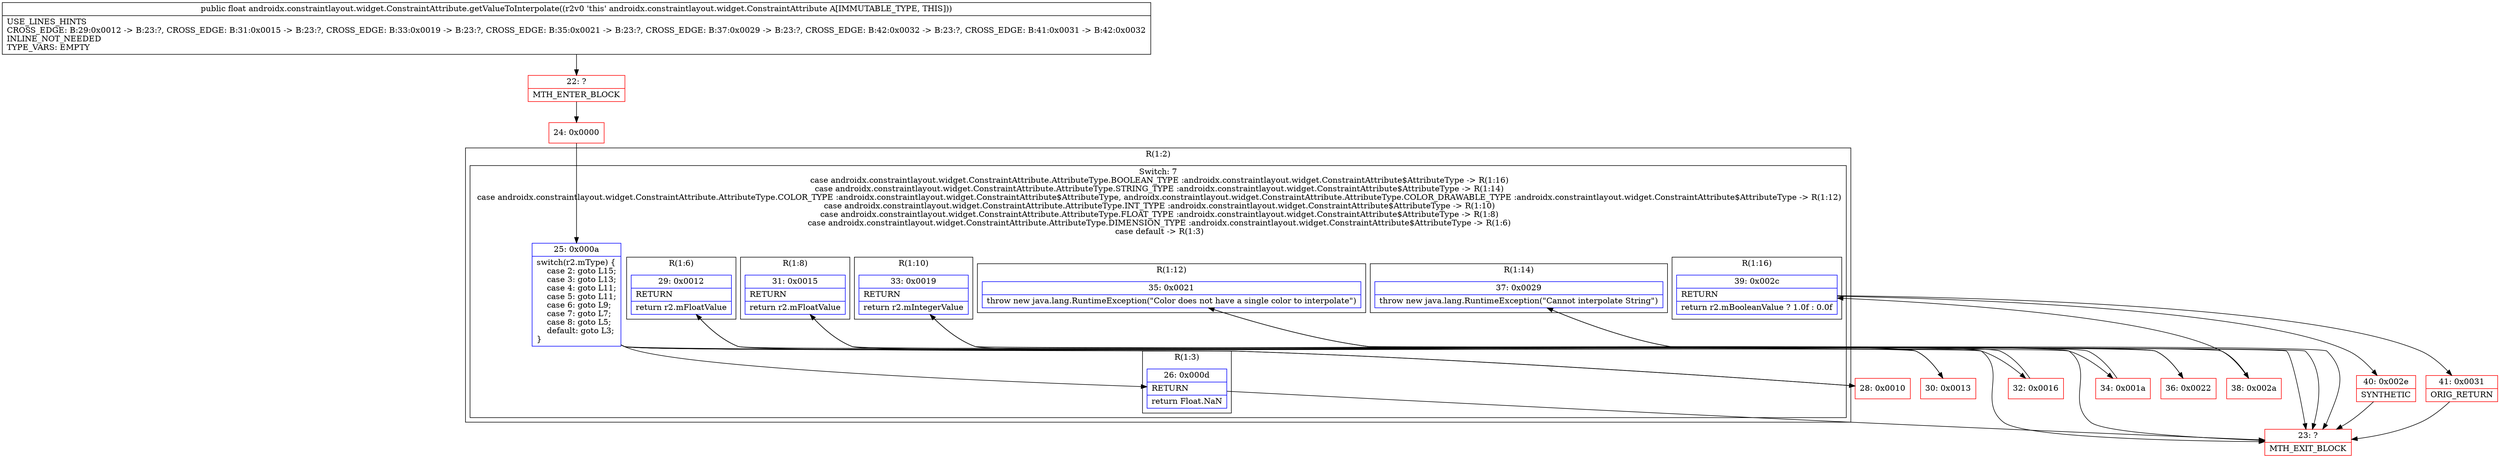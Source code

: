 digraph "CFG forandroidx.constraintlayout.widget.ConstraintAttribute.getValueToInterpolate()F" {
subgraph cluster_Region_61123245 {
label = "R(1:2)";
node [shape=record,color=blue];
subgraph cluster_SwitchRegion_590321185 {
label = "Switch: 7
 case androidx.constraintlayout.widget.ConstraintAttribute.AttributeType.BOOLEAN_TYPE :androidx.constraintlayout.widget.ConstraintAttribute$AttributeType -> R(1:16)
 case androidx.constraintlayout.widget.ConstraintAttribute.AttributeType.STRING_TYPE :androidx.constraintlayout.widget.ConstraintAttribute$AttributeType -> R(1:14)
 case androidx.constraintlayout.widget.ConstraintAttribute.AttributeType.COLOR_TYPE :androidx.constraintlayout.widget.ConstraintAttribute$AttributeType, androidx.constraintlayout.widget.ConstraintAttribute.AttributeType.COLOR_DRAWABLE_TYPE :androidx.constraintlayout.widget.ConstraintAttribute$AttributeType -> R(1:12)
 case androidx.constraintlayout.widget.ConstraintAttribute.AttributeType.INT_TYPE :androidx.constraintlayout.widget.ConstraintAttribute$AttributeType -> R(1:10)
 case androidx.constraintlayout.widget.ConstraintAttribute.AttributeType.FLOAT_TYPE :androidx.constraintlayout.widget.ConstraintAttribute$AttributeType -> R(1:8)
 case androidx.constraintlayout.widget.ConstraintAttribute.AttributeType.DIMENSION_TYPE :androidx.constraintlayout.widget.ConstraintAttribute$AttributeType -> R(1:6)
 case default -> R(1:3)";
node [shape=record,color=blue];
Node_25 [shape=record,label="{25\:\ 0x000a|switch(r2.mType) \{\l    case 2: goto L15;\l    case 3: goto L13;\l    case 4: goto L11;\l    case 5: goto L11;\l    case 6: goto L9;\l    case 7: goto L7;\l    case 8: goto L5;\l    default: goto L3;\l\}\l}"];
subgraph cluster_Region_865129315 {
label = "R(1:16)";
node [shape=record,color=blue];
Node_39 [shape=record,label="{39\:\ 0x002c|RETURN\l|return r2.mBooleanValue ? 1.0f : 0.0f\l}"];
}
subgraph cluster_Region_1973160507 {
label = "R(1:14)";
node [shape=record,color=blue];
Node_37 [shape=record,label="{37\:\ 0x0029|throw new java.lang.RuntimeException(\"Cannot interpolate String\")\l}"];
}
subgraph cluster_Region_1397434343 {
label = "R(1:12)";
node [shape=record,color=blue];
Node_35 [shape=record,label="{35\:\ 0x0021|throw new java.lang.RuntimeException(\"Color does not have a single color to interpolate\")\l}"];
}
subgraph cluster_Region_201997617 {
label = "R(1:10)";
node [shape=record,color=blue];
Node_33 [shape=record,label="{33\:\ 0x0019|RETURN\l|return r2.mIntegerValue\l}"];
}
subgraph cluster_Region_959773720 {
label = "R(1:8)";
node [shape=record,color=blue];
Node_31 [shape=record,label="{31\:\ 0x0015|RETURN\l|return r2.mFloatValue\l}"];
}
subgraph cluster_Region_753722583 {
label = "R(1:6)";
node [shape=record,color=blue];
Node_29 [shape=record,label="{29\:\ 0x0012|RETURN\l|return r2.mFloatValue\l}"];
}
subgraph cluster_Region_638749362 {
label = "R(1:3)";
node [shape=record,color=blue];
Node_26 [shape=record,label="{26\:\ 0x000d|RETURN\l|return Float.NaN\l}"];
}
}
}
Node_22 [shape=record,color=red,label="{22\:\ ?|MTH_ENTER_BLOCK\l}"];
Node_24 [shape=record,color=red,label="{24\:\ 0x0000}"];
Node_23 [shape=record,color=red,label="{23\:\ ?|MTH_EXIT_BLOCK\l}"];
Node_28 [shape=record,color=red,label="{28\:\ 0x0010}"];
Node_30 [shape=record,color=red,label="{30\:\ 0x0013}"];
Node_32 [shape=record,color=red,label="{32\:\ 0x0016}"];
Node_34 [shape=record,color=red,label="{34\:\ 0x001a}"];
Node_36 [shape=record,color=red,label="{36\:\ 0x0022}"];
Node_38 [shape=record,color=red,label="{38\:\ 0x002a}"];
Node_40 [shape=record,color=red,label="{40\:\ 0x002e|SYNTHETIC\l}"];
Node_41 [shape=record,color=red,label="{41\:\ 0x0031|ORIG_RETURN\l}"];
MethodNode[shape=record,label="{public float androidx.constraintlayout.widget.ConstraintAttribute.getValueToInterpolate((r2v0 'this' androidx.constraintlayout.widget.ConstraintAttribute A[IMMUTABLE_TYPE, THIS]))  | USE_LINES_HINTS\lCROSS_EDGE: B:29:0x0012 \-\> B:23:?, CROSS_EDGE: B:31:0x0015 \-\> B:23:?, CROSS_EDGE: B:33:0x0019 \-\> B:23:?, CROSS_EDGE: B:35:0x0021 \-\> B:23:?, CROSS_EDGE: B:37:0x0029 \-\> B:23:?, CROSS_EDGE: B:42:0x0032 \-\> B:23:?, CROSS_EDGE: B:41:0x0031 \-\> B:42:0x0032\lINLINE_NOT_NEEDED\lTYPE_VARS: EMPTY\l}"];
MethodNode -> Node_22;Node_25 -> Node_26;
Node_25 -> Node_28;
Node_25 -> Node_30;
Node_25 -> Node_32;
Node_25 -> Node_34;
Node_25 -> Node_36;
Node_25 -> Node_38;
Node_39 -> Node_40;
Node_39 -> Node_41;
Node_37 -> Node_23;
Node_35 -> Node_23;
Node_33 -> Node_23;
Node_31 -> Node_23;
Node_29 -> Node_23;
Node_26 -> Node_23;
Node_22 -> Node_24;
Node_24 -> Node_25;
Node_28 -> Node_29;
Node_30 -> Node_31;
Node_32 -> Node_33;
Node_34 -> Node_35;
Node_36 -> Node_37;
Node_38 -> Node_39;
Node_40 -> Node_23;
Node_41 -> Node_23;
}

